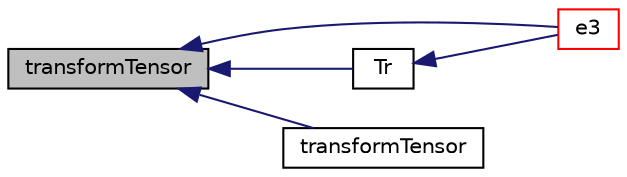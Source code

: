 digraph "transformTensor"
{
  bgcolor="transparent";
  edge [fontname="Helvetica",fontsize="10",labelfontname="Helvetica",labelfontsize="10"];
  node [fontname="Helvetica",fontsize="10",shape=record];
  rankdir="LR";
  Node674 [label="transformTensor",height=0.2,width=0.4,color="black", fillcolor="grey75", style="filled", fontcolor="black"];
  Node674 -> Node675 [dir="back",color="midnightblue",fontsize="10",style="solid",fontname="Helvetica"];
  Node675 [label="e3",height=0.2,width=0.4,color="red",URL="$a26133.html#ac1398080ba7864f25e4619dc2e602dee",tooltip="Return local Cartesian z-axis in global coordinates. "];
  Node674 -> Node677 [dir="back",color="midnightblue",fontsize="10",style="solid",fontname="Helvetica"];
  Node677 [label="Tr",height=0.2,width=0.4,color="black",URL="$a26133.html#ab1de9ef73b25e3b73c4608c4c20d806c",tooltip="Return transformation tensor field. "];
  Node677 -> Node675 [dir="back",color="midnightblue",fontsize="10",style="solid",fontname="Helvetica"];
  Node674 -> Node678 [dir="back",color="midnightblue",fontsize="10",style="solid",fontname="Helvetica"];
  Node678 [label="transformTensor",height=0.2,width=0.4,color="black",URL="$a26133.html#aa1f3a67f32654eefd12043cbbab436a3",tooltip="Transform tensor using transformation tensorField. "];
}
